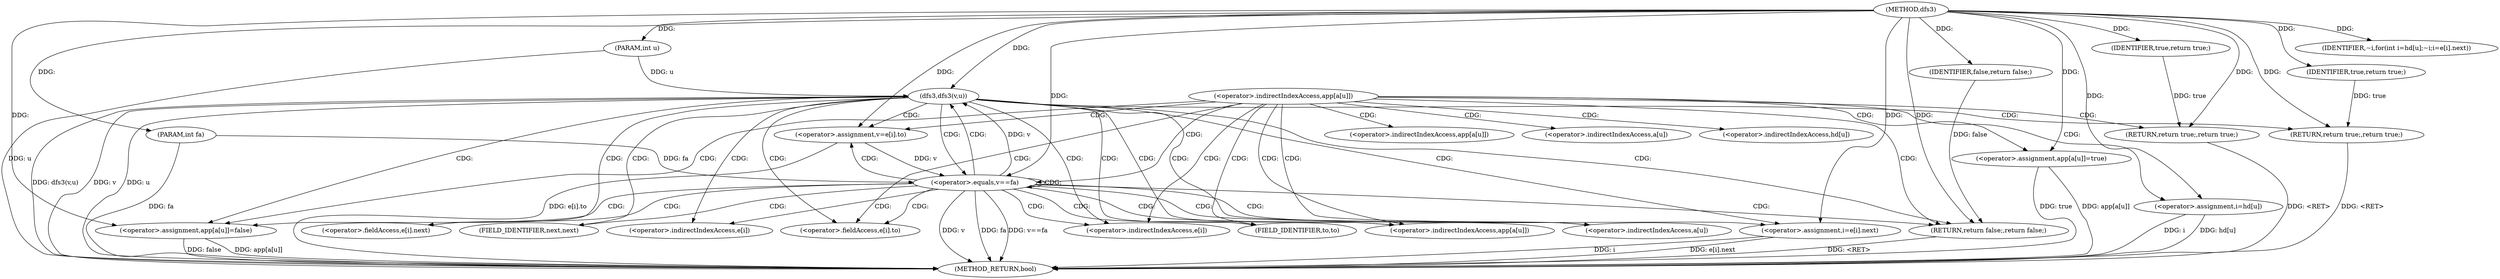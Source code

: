 digraph "dfs3" {  
"1000331" [label = "(METHOD,dfs3)" ]
"1000394" [label = "(METHOD_RETURN,bool)" ]
"1000332" [label = "(PARAM,int u)" ]
"1000333" [label = "(PARAM,int fa)" ]
"1000343" [label = "(<operator>.assignment,app[a[u]]=true)" ]
"1000385" [label = "(<operator>.assignment,app[a[u]]=false)" ]
"1000392" [label = "(RETURN,return false;,return false;)" ]
"1000341" [label = "(RETURN,return true;,return true;)" ]
"1000352" [label = "(<operator>.assignment,i=hd[u])" ]
"1000357" [label = "(IDENTIFIER,~i,for(int i=hd[u];~i;i=e[i].next))" ]
"1000358" [label = "(<operator>.assignment,i=e[i].next)" ]
"1000393" [label = "(IDENTIFIER,false,return false;)" ]
"1000342" [label = "(IDENTIFIER,true,return true;)" ]
"1000367" [label = "(<operator>.assignment,v=e[i].to)" ]
"1000375" [label = "(<operator>.equals,v==fa)" ]
"1000380" [label = "(dfs3,dfs3(v,u))" ]
"1000383" [label = "(RETURN,return true;,return true;)" ]
"1000384" [label = "(IDENTIFIER,true,return true;)" ]
"1000336" [label = "(<operator>.indirectIndexAccess,app[a[u]])" ]
"1000344" [label = "(<operator>.indirectIndexAccess,app[a[u]])" ]
"1000386" [label = "(<operator>.indirectIndexAccess,app[a[u]])" ]
"1000346" [label = "(<operator>.indirectIndexAccess,a[u])" ]
"1000354" [label = "(<operator>.indirectIndexAccess,hd[u])" ]
"1000360" [label = "(<operator>.fieldAccess,e[i].next)" ]
"1000388" [label = "(<operator>.indirectIndexAccess,a[u])" ]
"1000361" [label = "(<operator>.indirectIndexAccess,e[i])" ]
"1000364" [label = "(FIELD_IDENTIFIER,next,next)" ]
"1000369" [label = "(<operator>.fieldAccess,e[i].to)" ]
"1000370" [label = "(<operator>.indirectIndexAccess,e[i])" ]
"1000373" [label = "(FIELD_IDENTIFIER,to,to)" ]
  "1000383" -> "1000394"  [ label = "DDG: <RET>"] 
  "1000392" -> "1000394"  [ label = "DDG: <RET>"] 
  "1000341" -> "1000394"  [ label = "DDG: <RET>"] 
  "1000332" -> "1000394"  [ label = "DDG: u"] 
  "1000333" -> "1000394"  [ label = "DDG: fa"] 
  "1000343" -> "1000394"  [ label = "DDG: app[a[u]]"] 
  "1000352" -> "1000394"  [ label = "DDG: i"] 
  "1000352" -> "1000394"  [ label = "DDG: hd[u]"] 
  "1000385" -> "1000394"  [ label = "DDG: app[a[u]]"] 
  "1000367" -> "1000394"  [ label = "DDG: e[i].to"] 
  "1000375" -> "1000394"  [ label = "DDG: v"] 
  "1000375" -> "1000394"  [ label = "DDG: fa"] 
  "1000375" -> "1000394"  [ label = "DDG: v==fa"] 
  "1000380" -> "1000394"  [ label = "DDG: v"] 
  "1000380" -> "1000394"  [ label = "DDG: u"] 
  "1000380" -> "1000394"  [ label = "DDG: dfs3(v,u)"] 
  "1000358" -> "1000394"  [ label = "DDG: i"] 
  "1000358" -> "1000394"  [ label = "DDG: e[i].next"] 
  "1000343" -> "1000394"  [ label = "DDG: true"] 
  "1000385" -> "1000394"  [ label = "DDG: false"] 
  "1000331" -> "1000332"  [ label = "DDG: "] 
  "1000331" -> "1000333"  [ label = "DDG: "] 
  "1000331" -> "1000343"  [ label = "DDG: "] 
  "1000331" -> "1000385"  [ label = "DDG: "] 
  "1000393" -> "1000392"  [ label = "DDG: false"] 
  "1000331" -> "1000392"  [ label = "DDG: "] 
  "1000342" -> "1000341"  [ label = "DDG: true"] 
  "1000331" -> "1000341"  [ label = "DDG: "] 
  "1000331" -> "1000357"  [ label = "DDG: "] 
  "1000331" -> "1000393"  [ label = "DDG: "] 
  "1000331" -> "1000342"  [ label = "DDG: "] 
  "1000331" -> "1000352"  [ label = "DDG: "] 
  "1000331" -> "1000358"  [ label = "DDG: "] 
  "1000331" -> "1000367"  [ label = "DDG: "] 
  "1000384" -> "1000383"  [ label = "DDG: true"] 
  "1000331" -> "1000383"  [ label = "DDG: "] 
  "1000367" -> "1000375"  [ label = "DDG: v"] 
  "1000331" -> "1000375"  [ label = "DDG: "] 
  "1000333" -> "1000375"  [ label = "DDG: fa"] 
  "1000375" -> "1000380"  [ label = "DDG: v"] 
  "1000331" -> "1000380"  [ label = "DDG: "] 
  "1000332" -> "1000380"  [ label = "DDG: u"] 
  "1000331" -> "1000384"  [ label = "DDG: "] 
  "1000336" -> "1000341"  [ label = "CDG: "] 
  "1000336" -> "1000346"  [ label = "CDG: "] 
  "1000336" -> "1000343"  [ label = "CDG: "] 
  "1000336" -> "1000344"  [ label = "CDG: "] 
  "1000336" -> "1000352"  [ label = "CDG: "] 
  "1000336" -> "1000354"  [ label = "CDG: "] 
  "1000336" -> "1000373"  [ label = "CDG: "] 
  "1000336" -> "1000367"  [ label = "CDG: "] 
  "1000336" -> "1000375"  [ label = "CDG: "] 
  "1000336" -> "1000370"  [ label = "CDG: "] 
  "1000336" -> "1000369"  [ label = "CDG: "] 
  "1000336" -> "1000392"  [ label = "CDG: "] 
  "1000336" -> "1000386"  [ label = "CDG: "] 
  "1000336" -> "1000385"  [ label = "CDG: "] 
  "1000336" -> "1000388"  [ label = "CDG: "] 
  "1000375" -> "1000380"  [ label = "CDG: "] 
  "1000375" -> "1000361"  [ label = "CDG: "] 
  "1000375" -> "1000358"  [ label = "CDG: "] 
  "1000375" -> "1000364"  [ label = "CDG: "] 
  "1000375" -> "1000360"  [ label = "CDG: "] 
  "1000375" -> "1000373"  [ label = "CDG: "] 
  "1000375" -> "1000367"  [ label = "CDG: "] 
  "1000375" -> "1000375"  [ label = "CDG: "] 
  "1000375" -> "1000370"  [ label = "CDG: "] 
  "1000375" -> "1000369"  [ label = "CDG: "] 
  "1000375" -> "1000392"  [ label = "CDG: "] 
  "1000375" -> "1000386"  [ label = "CDG: "] 
  "1000375" -> "1000385"  [ label = "CDG: "] 
  "1000375" -> "1000388"  [ label = "CDG: "] 
  "1000380" -> "1000383"  [ label = "CDG: "] 
  "1000380" -> "1000361"  [ label = "CDG: "] 
  "1000380" -> "1000358"  [ label = "CDG: "] 
  "1000380" -> "1000364"  [ label = "CDG: "] 
  "1000380" -> "1000360"  [ label = "CDG: "] 
  "1000380" -> "1000373"  [ label = "CDG: "] 
  "1000380" -> "1000367"  [ label = "CDG: "] 
  "1000380" -> "1000375"  [ label = "CDG: "] 
  "1000380" -> "1000370"  [ label = "CDG: "] 
  "1000380" -> "1000369"  [ label = "CDG: "] 
  "1000380" -> "1000392"  [ label = "CDG: "] 
  "1000380" -> "1000386"  [ label = "CDG: "] 
  "1000380" -> "1000385"  [ label = "CDG: "] 
  "1000380" -> "1000388"  [ label = "CDG: "] 
}
